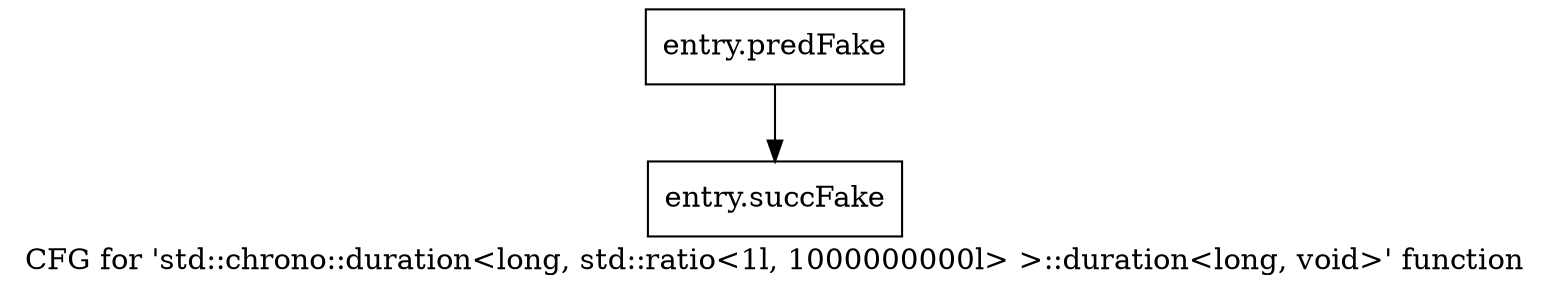 digraph "CFG for 'std::chrono::duration\<long, std::ratio\<1l, 1000000000l\> \>::duration\<long, void\>' function" {
	label="CFG for 'std::chrono::duration\<long, std::ratio\<1l, 1000000000l\> \>::duration\<long, void\>' function";

	Node0x5784ae0 [shape=record,filename="",linenumber="",label="{entry.predFake}"];
	Node0x5784ae0 -> Node0x58fdd70[ callList="" memoryops="" filename="/tools/Xilinx/Vitis_HLS/2023.1/tps/lnx64/gcc-8.3.0/lib/gcc/x86_64-pc-linux-gnu/8.3.0/../../../../include/c++/8.3.0/chrono" execusionnum="1"];
	Node0x58fdd70 [shape=record,filename="/tools/Xilinx/Vitis_HLS/2023.1/tps/lnx64/gcc-8.3.0/lib/gcc/x86_64-pc-linux-gnu/8.3.0/../../../../include/c++/8.3.0/chrono",linenumber="334",label="{entry.succFake}"];
}
